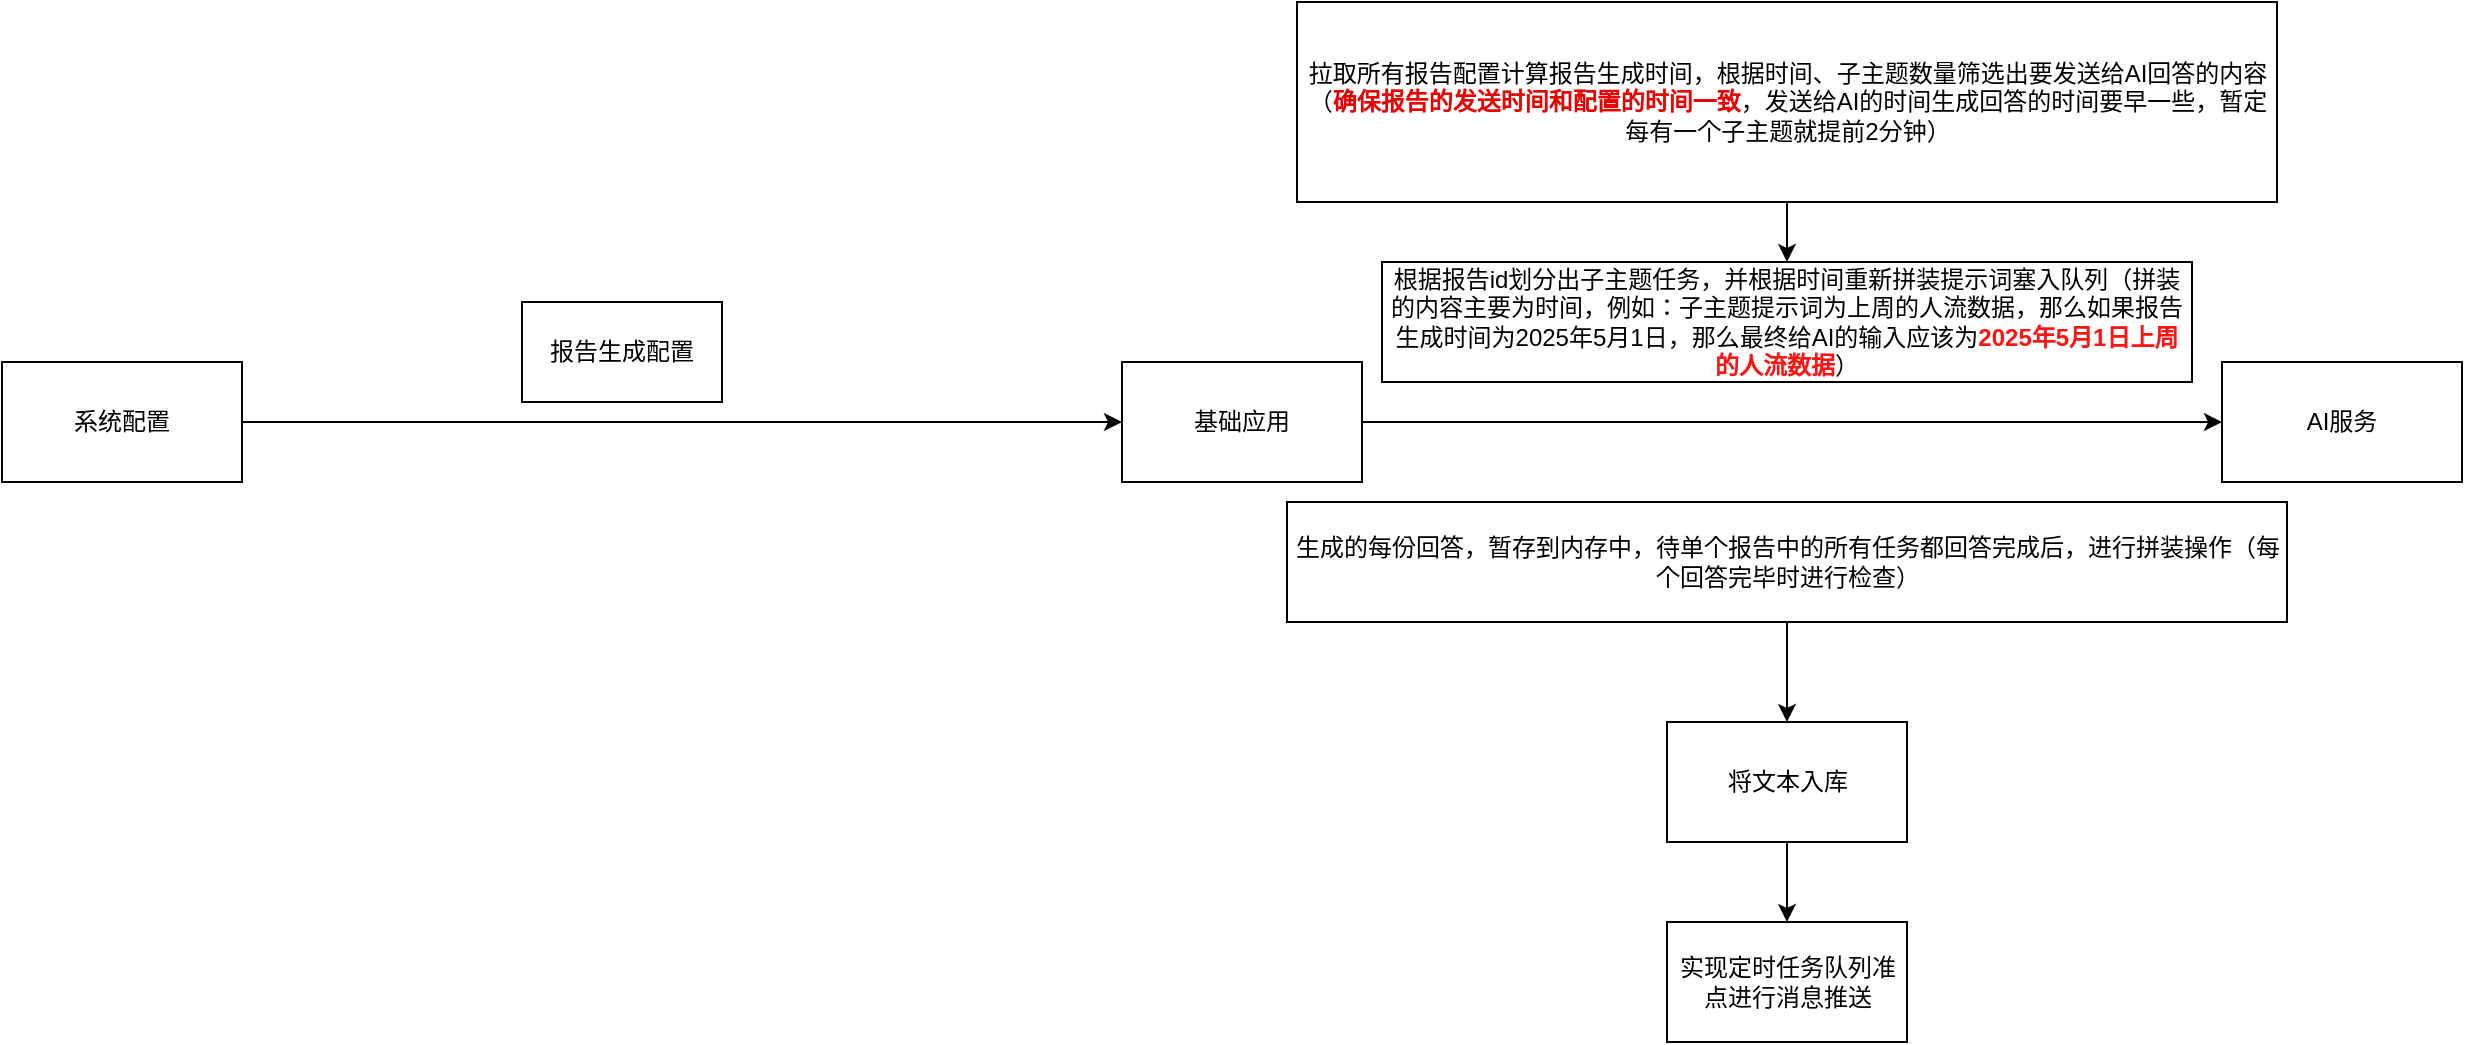 <mxfile version="26.0.15">
  <diagram name="第 1 页" id="NewQX8AB6y4kVPfyduV2">
    <mxGraphModel dx="2514" dy="878" grid="1" gridSize="10" guides="1" tooltips="1" connect="1" arrows="1" fold="1" page="1" pageScale="1" pageWidth="827" pageHeight="1169" math="0" shadow="0">
      <root>
        <mxCell id="0" />
        <mxCell id="1" parent="0" />
        <mxCell id="6XtA9i1KnXENSngNYOu7-1" value="基础应用" style="rounded=0;whiteSpace=wrap;html=1;" vertex="1" parent="1">
          <mxGeometry x="100" y="250" width="120" height="60" as="geometry" />
        </mxCell>
        <mxCell id="6XtA9i1KnXENSngNYOu7-2" value="系统配置" style="rounded=0;whiteSpace=wrap;html=1;" vertex="1" parent="1">
          <mxGeometry x="-460" y="250" width="120" height="60" as="geometry" />
        </mxCell>
        <mxCell id="6XtA9i1KnXENSngNYOu7-3" value="AI服务" style="rounded=0;whiteSpace=wrap;html=1;" vertex="1" parent="1">
          <mxGeometry x="650" y="250" width="120" height="60" as="geometry" />
        </mxCell>
        <mxCell id="6XtA9i1KnXENSngNYOu7-4" value="报告生成配置" style="rounded=0;whiteSpace=wrap;html=1;" vertex="1" parent="1">
          <mxGeometry x="-200" y="220" width="100" height="50" as="geometry" />
        </mxCell>
        <mxCell id="6XtA9i1KnXENSngNYOu7-9" value="" style="endArrow=classic;html=1;rounded=0;entryX=0;entryY=0.5;entryDx=0;entryDy=0;exitX=1;exitY=0.5;exitDx=0;exitDy=0;" edge="1" parent="1" source="6XtA9i1KnXENSngNYOu7-1">
          <mxGeometry width="50" height="50" relative="1" as="geometry">
            <mxPoint x="480" y="200" as="sourcePoint" />
            <mxPoint x="650" y="280" as="targetPoint" />
          </mxGeometry>
        </mxCell>
        <mxCell id="6XtA9i1KnXENSngNYOu7-15" value="将文本入库" style="rounded=0;whiteSpace=wrap;html=1;" vertex="1" parent="1">
          <mxGeometry x="372.5" y="430" width="120" height="60" as="geometry" />
        </mxCell>
        <mxCell id="6XtA9i1KnXENSngNYOu7-16" value="实现定时任务队列准点进行消息推送" style="rounded=0;whiteSpace=wrap;html=1;" vertex="1" parent="1">
          <mxGeometry x="372.5" y="530" width="120" height="60" as="geometry" />
        </mxCell>
        <mxCell id="6XtA9i1KnXENSngNYOu7-17" value="生成的每份回答，暂存到内存中，待单个报告中的所有任务都回答完成后，进行拼装操作（每个回答完毕时进行检查）" style="rounded=0;whiteSpace=wrap;html=1;" vertex="1" parent="1">
          <mxGeometry x="182.5" y="320" width="500" height="60" as="geometry" />
        </mxCell>
        <mxCell id="6XtA9i1KnXENSngNYOu7-24" value="" style="edgeStyle=orthogonalEdgeStyle;rounded=0;orthogonalLoop=1;jettySize=auto;html=1;" edge="1" parent="1" source="6XtA9i1KnXENSngNYOu7-18" target="6XtA9i1KnXENSngNYOu7-19">
          <mxGeometry relative="1" as="geometry" />
        </mxCell>
        <mxCell id="6XtA9i1KnXENSngNYOu7-18" value="拉取所有报告配置计算报告生成时间，根据时间、子主题数量筛选出要发送给AI回答的内容（&lt;b&gt;&lt;font style=&quot;color: light-dark(rgb(231, 4, 4), rgb(237, 237, 237));&quot;&gt;确保报告的发送时间和配置的时间一致&lt;/font&gt;&lt;/b&gt;，发送给AI的时间生成回答的时间要早一些，暂定每有一个子主题就提前2分钟）" style="rounded=0;whiteSpace=wrap;html=1;" vertex="1" parent="1">
          <mxGeometry x="187.5" y="70" width="490" height="100" as="geometry" />
        </mxCell>
        <mxCell id="6XtA9i1KnXENSngNYOu7-19" value="根据报告id划分出子主题任务，并根据时间重新拼装提示词塞入队列（拼装的内容主要为时间，例如：子主题提示词为上周的人流数据，那么如果报告生成时间为2025年5月1日，那么最终给AI的输入应该为&lt;b&gt;&lt;font style=&quot;color: rgb(255, 20, 20);&quot;&gt;2025年5月1日上周的人流数据&lt;/font&gt;&lt;/b&gt;）" style="rounded=0;whiteSpace=wrap;html=1;" vertex="1" parent="1">
          <mxGeometry x="230" y="200" width="405" height="60" as="geometry" />
        </mxCell>
        <mxCell id="6XtA9i1KnXENSngNYOu7-21" value="" style="endArrow=classic;html=1;rounded=0;entryX=0.5;entryY=0;entryDx=0;entryDy=0;exitX=0.5;exitY=1;exitDx=0;exitDy=0;" edge="1" parent="1" source="6XtA9i1KnXENSngNYOu7-17" target="6XtA9i1KnXENSngNYOu7-15">
          <mxGeometry width="50" height="50" relative="1" as="geometry">
            <mxPoint x="430" y="390" as="sourcePoint" />
            <mxPoint x="480" y="320" as="targetPoint" />
          </mxGeometry>
        </mxCell>
        <mxCell id="6XtA9i1KnXENSngNYOu7-22" value="" style="endArrow=classic;html=1;rounded=0;entryX=0.5;entryY=0;entryDx=0;entryDy=0;exitX=0.5;exitY=1;exitDx=0;exitDy=0;" edge="1" parent="1" source="6XtA9i1KnXENSngNYOu7-15" target="6XtA9i1KnXENSngNYOu7-16">
          <mxGeometry width="50" height="50" relative="1" as="geometry">
            <mxPoint x="430" y="370" as="sourcePoint" />
            <mxPoint x="480" y="320" as="targetPoint" />
          </mxGeometry>
        </mxCell>
        <mxCell id="6XtA9i1KnXENSngNYOu7-23" value="" style="endArrow=classic;html=1;rounded=0;entryX=0;entryY=0.5;entryDx=0;entryDy=0;exitX=1;exitY=0.5;exitDx=0;exitDy=0;" edge="1" parent="1" source="6XtA9i1KnXENSngNYOu7-2" target="6XtA9i1KnXENSngNYOu7-1">
          <mxGeometry width="50" height="50" relative="1" as="geometry">
            <mxPoint x="-350" y="290" as="sourcePoint" />
            <mxPoint x="-300" y="240" as="targetPoint" />
          </mxGeometry>
        </mxCell>
      </root>
    </mxGraphModel>
  </diagram>
</mxfile>
